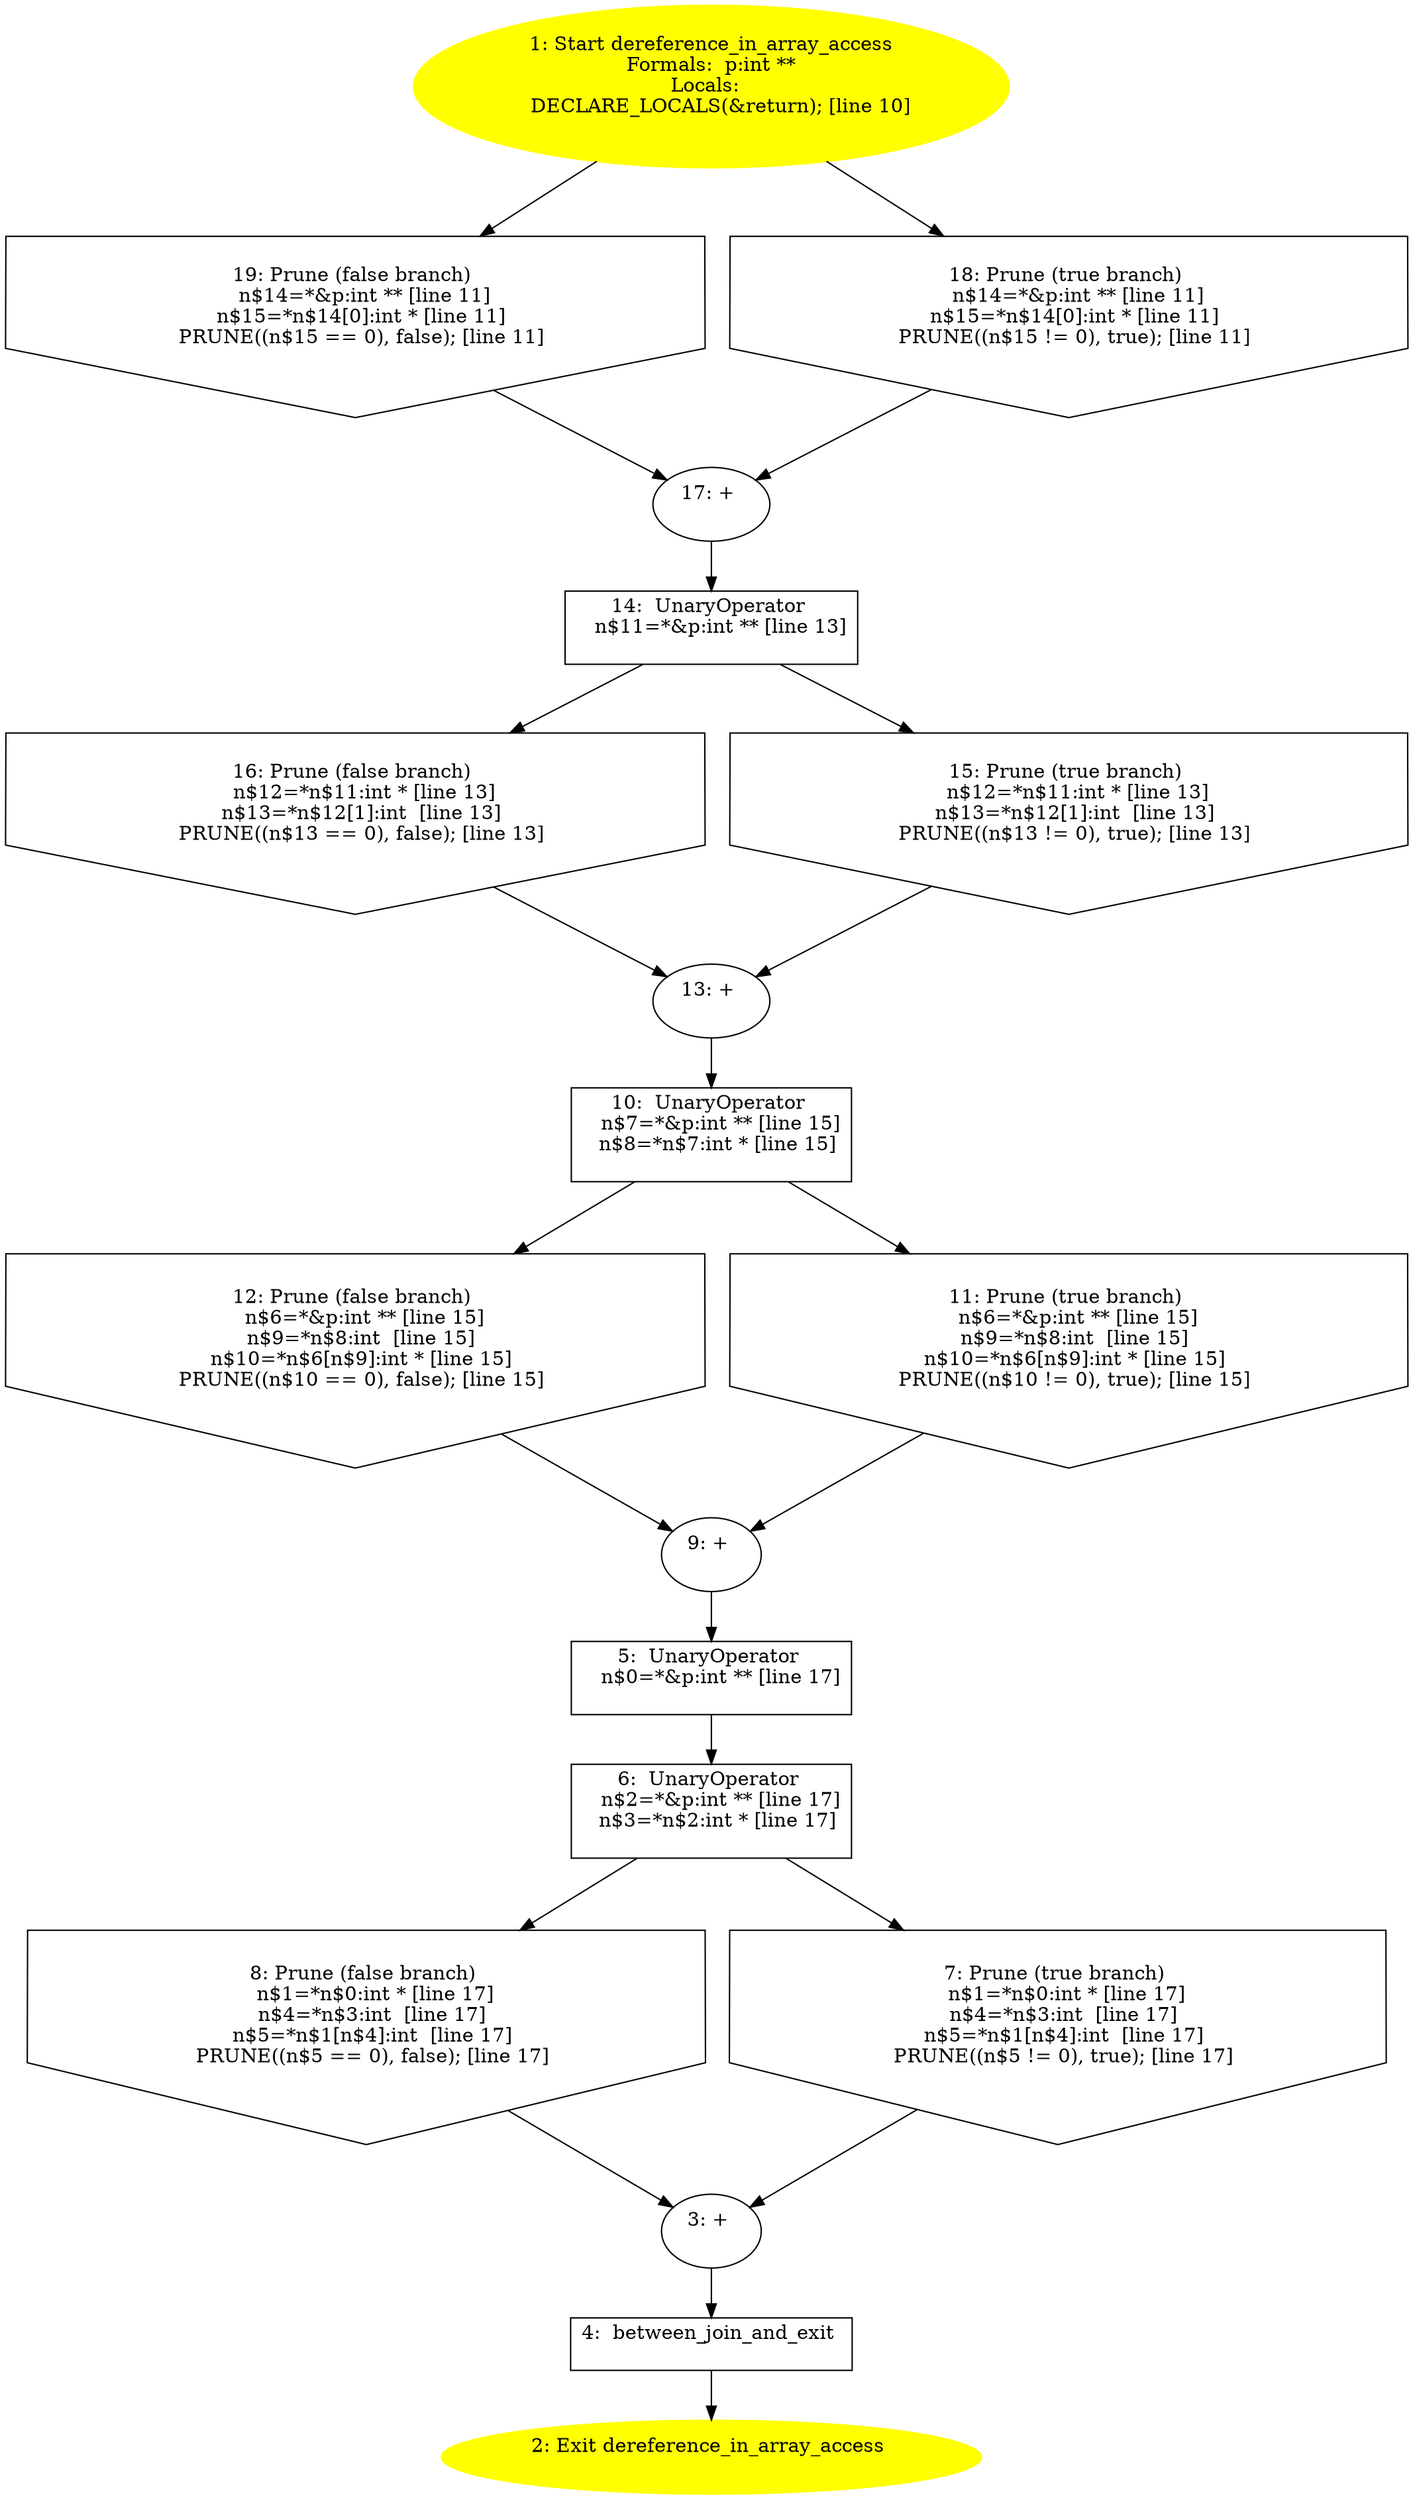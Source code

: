 /* @generated */
digraph iCFG {
"dereference_in_array_access19" [label="19: Prune (false branch) \n   n$14=*&p:int ** [line 11]\n  n$15=*n$14[0]:int * [line 11]\n  PRUNE((n$15 == 0), false); [line 11]\n " shape="invhouse"]
	

	 "dereference_in_array_access19" -> "dereference_in_array_access17" ;
"dereference_in_array_access18" [label="18: Prune (true branch) \n   n$14=*&p:int ** [line 11]\n  n$15=*n$14[0]:int * [line 11]\n  PRUNE((n$15 != 0), true); [line 11]\n " shape="invhouse"]
	

	 "dereference_in_array_access18" -> "dereference_in_array_access17" ;
"dereference_in_array_access17" [label="17: + \n  " ]
	

	 "dereference_in_array_access17" -> "dereference_in_array_access14" ;
"dereference_in_array_access16" [label="16: Prune (false branch) \n   n$12=*n$11:int * [line 13]\n  n$13=*n$12[1]:int  [line 13]\n  PRUNE((n$13 == 0), false); [line 13]\n " shape="invhouse"]
	

	 "dereference_in_array_access16" -> "dereference_in_array_access13" ;
"dereference_in_array_access15" [label="15: Prune (true branch) \n   n$12=*n$11:int * [line 13]\n  n$13=*n$12[1]:int  [line 13]\n  PRUNE((n$13 != 0), true); [line 13]\n " shape="invhouse"]
	

	 "dereference_in_array_access15" -> "dereference_in_array_access13" ;
"dereference_in_array_access14" [label="14:  UnaryOperator \n   n$11=*&p:int ** [line 13]\n " shape="box"]
	

	 "dereference_in_array_access14" -> "dereference_in_array_access15" ;
	 "dereference_in_array_access14" -> "dereference_in_array_access16" ;
"dereference_in_array_access13" [label="13: + \n  " ]
	

	 "dereference_in_array_access13" -> "dereference_in_array_access10" ;
"dereference_in_array_access12" [label="12: Prune (false branch) \n   n$6=*&p:int ** [line 15]\n  n$9=*n$8:int  [line 15]\n  n$10=*n$6[n$9]:int * [line 15]\n  PRUNE((n$10 == 0), false); [line 15]\n " shape="invhouse"]
	

	 "dereference_in_array_access12" -> "dereference_in_array_access9" ;
"dereference_in_array_access11" [label="11: Prune (true branch) \n   n$6=*&p:int ** [line 15]\n  n$9=*n$8:int  [line 15]\n  n$10=*n$6[n$9]:int * [line 15]\n  PRUNE((n$10 != 0), true); [line 15]\n " shape="invhouse"]
	

	 "dereference_in_array_access11" -> "dereference_in_array_access9" ;
"dereference_in_array_access10" [label="10:  UnaryOperator \n   n$7=*&p:int ** [line 15]\n  n$8=*n$7:int * [line 15]\n " shape="box"]
	

	 "dereference_in_array_access10" -> "dereference_in_array_access11" ;
	 "dereference_in_array_access10" -> "dereference_in_array_access12" ;
"dereference_in_array_access9" [label="9: + \n  " ]
	

	 "dereference_in_array_access9" -> "dereference_in_array_access5" ;
"dereference_in_array_access8" [label="8: Prune (false branch) \n   n$1=*n$0:int * [line 17]\n  n$4=*n$3:int  [line 17]\n  n$5=*n$1[n$4]:int  [line 17]\n  PRUNE((n$5 == 0), false); [line 17]\n " shape="invhouse"]
	

	 "dereference_in_array_access8" -> "dereference_in_array_access3" ;
"dereference_in_array_access7" [label="7: Prune (true branch) \n   n$1=*n$0:int * [line 17]\n  n$4=*n$3:int  [line 17]\n  n$5=*n$1[n$4]:int  [line 17]\n  PRUNE((n$5 != 0), true); [line 17]\n " shape="invhouse"]
	

	 "dereference_in_array_access7" -> "dereference_in_array_access3" ;
"dereference_in_array_access6" [label="6:  UnaryOperator \n   n$2=*&p:int ** [line 17]\n  n$3=*n$2:int * [line 17]\n " shape="box"]
	

	 "dereference_in_array_access6" -> "dereference_in_array_access7" ;
	 "dereference_in_array_access6" -> "dereference_in_array_access8" ;
"dereference_in_array_access5" [label="5:  UnaryOperator \n   n$0=*&p:int ** [line 17]\n " shape="box"]
	

	 "dereference_in_array_access5" -> "dereference_in_array_access6" ;
"dereference_in_array_access4" [label="4:  between_join_and_exit \n  " shape="box"]
	

	 "dereference_in_array_access4" -> "dereference_in_array_access2" ;
"dereference_in_array_access3" [label="3: + \n  " ]
	

	 "dereference_in_array_access3" -> "dereference_in_array_access4" ;
"dereference_in_array_access2" [label="2: Exit dereference_in_array_access \n  " color=yellow style=filled]
	

"dereference_in_array_access1" [label="1: Start dereference_in_array_access\nFormals:  p:int **\nLocals:  \n   DECLARE_LOCALS(&return); [line 10]\n " color=yellow style=filled]
	

	 "dereference_in_array_access1" -> "dereference_in_array_access18" ;
	 "dereference_in_array_access1" -> "dereference_in_array_access19" ;
}
